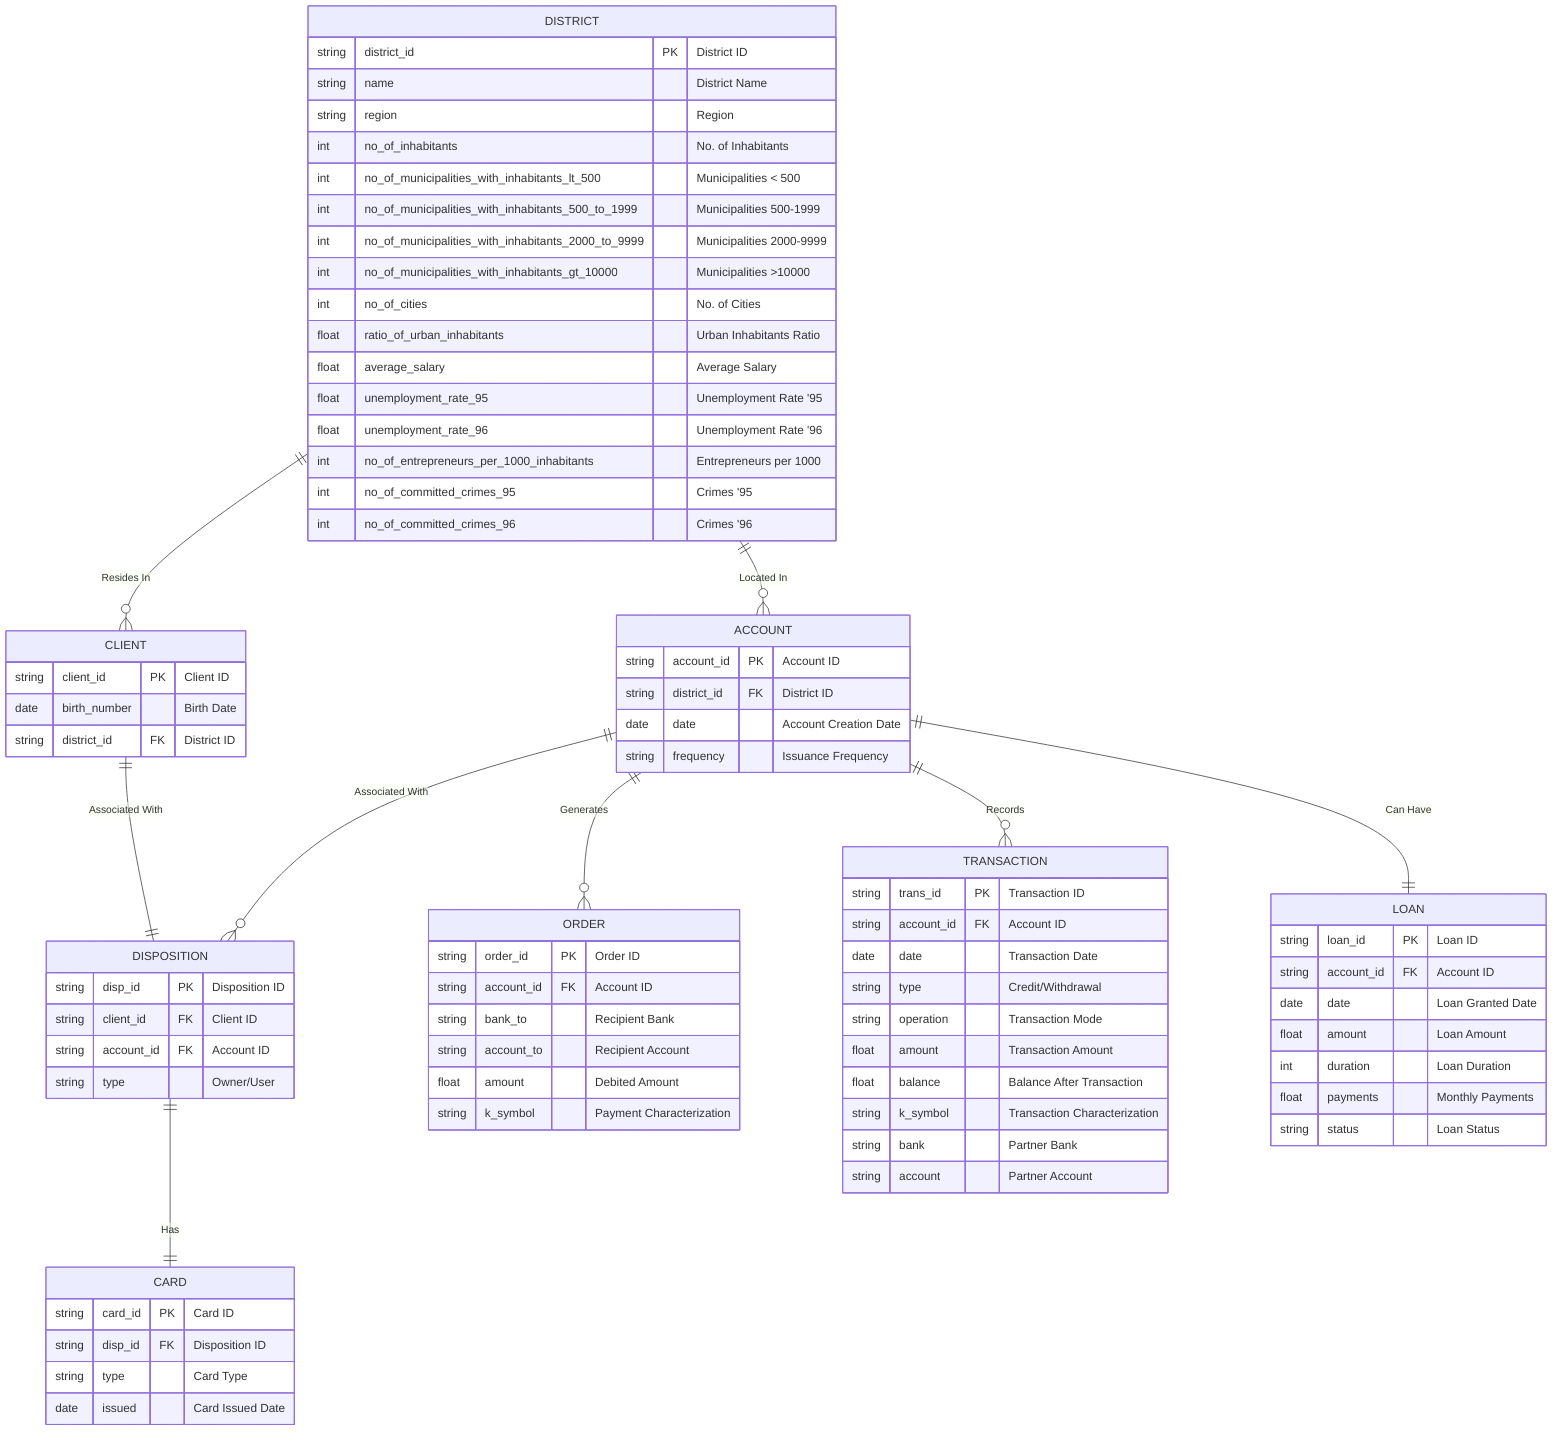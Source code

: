 erDiagram
    ACCOUNT {
        string account_id PK "Account ID"
        string district_id FK "District ID"
        date date "Account Creation Date"
        string frequency "Issuance Frequency"
    }
    CLIENT {
        string client_id PK "Client ID"
        date birth_number "Birth Date"
        string district_id FK "District ID"
    }
    DISPOSITION {
        string disp_id PK "Disposition ID"
        string client_id FK "Client ID"
        string account_id FK "Account ID"
        string type "Owner/User"
    }
    ORDER {
        string order_id PK "Order ID"
        string account_id FK "Account ID"
        string bank_to "Recipient Bank"
        string account_to "Recipient Account"
        float amount "Debited Amount"
        string k_symbol "Payment Characterization"
    }
    TRANSACTION {
        string trans_id PK "Transaction ID"
        string account_id FK "Account ID"
        date date "Transaction Date"
        string type "Credit/Withdrawal"
        string operation "Transaction Mode"
        float amount "Transaction Amount"
        float balance "Balance After Transaction"
        string k_symbol "Transaction Characterization"
        string bank "Partner Bank"
        string account "Partner Account"
    }
    LOAN {
        string loan_id PK "Loan ID"
        string account_id FK "Account ID"
        date date "Loan Granted Date"
        float amount "Loan Amount"
        int duration "Loan Duration"
        float payments "Monthly Payments"
        string status "Loan Status"
    }
    CARD {
        string card_id PK "Card ID"
        string disp_id FK "Disposition ID"
        string type "Card Type"
        date issued "Card Issued Date"
    }
    DISTRICT {
        string district_id PK "District ID"
        string name "District Name"
        string region "Region"
        int no_of_inhabitants "No. of Inhabitants"
        int no_of_municipalities_with_inhabitants_lt_500 "Municipalities < 500"
        int no_of_municipalities_with_inhabitants_500_to_1999 "Municipalities 500-1999"
        int no_of_municipalities_with_inhabitants_2000_to_9999 "Municipalities 2000-9999"
        int no_of_municipalities_with_inhabitants_gt_10000 "Municipalities >10000"
        int no_of_cities "No. of Cities"
        float ratio_of_urban_inhabitants "Urban Inhabitants Ratio"
        float average_salary "Average Salary"
        float unemployment_rate_95 "Unemployment Rate '95"
        float unemployment_rate_96 "Unemployment Rate '96"
        int no_of_entrepreneurs_per_1000_inhabitants "Entrepreneurs per 1000"
        int no_of_committed_crimes_95 "Crimes '95"
        int no_of_committed_crimes_96 "Crimes '96"
    }

    DISTRICT ||--o{ ACCOUNT : "Located In"
    DISTRICT ||--o{ CLIENT : "Resides In"
    ACCOUNT ||--o{ DISPOSITION : "Associated With"
    CLIENT ||--|| DISPOSITION : "Associated With"
    DISPOSITION ||--|| CARD : "Has"
    ACCOUNT ||--o{ ORDER : "Generates"
    ACCOUNT ||--o{ TRANSACTION : "Records"
    ACCOUNT ||--|| LOAN : "Can Have"
